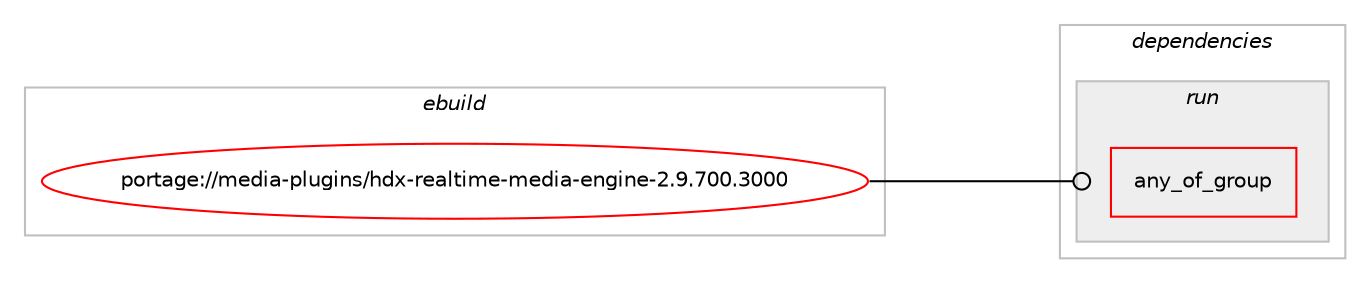 digraph prolog {

# *************
# Graph options
# *************

newrank=true;
concentrate=true;
compound=true;
graph [rankdir=LR,fontname=Helvetica,fontsize=10,ranksep=1.5];#, ranksep=2.5, nodesep=0.2];
edge  [arrowhead=vee];
node  [fontname=Helvetica,fontsize=10];

# **********
# The ebuild
# **********

subgraph cluster_leftcol {
color=gray;
rank=same;
label=<<i>ebuild</i>>;
id [label="portage://media-plugins/hdx-realtime-media-engine-2.9.700.3000", color=red, width=4, href="../media-plugins/hdx-realtime-media-engine-2.9.700.3000.svg"];
}

# ****************
# The dependencies
# ****************

subgraph cluster_midcol {
color=gray;
label=<<i>dependencies</i>>;
subgraph cluster_compile {
fillcolor="#eeeeee";
style=filled;
label=<<i>compile</i>>;
}
subgraph cluster_compileandrun {
fillcolor="#eeeeee";
style=filled;
label=<<i>compile and run</i>>;
}
subgraph cluster_run {
fillcolor="#eeeeee";
style=filled;
label=<<i>run</i>>;
subgraph any2193 {
dependency160669 [label=<<TABLE BORDER="0" CELLBORDER="1" CELLSPACING="0" CELLPADDING="4"><TR><TD CELLPADDING="10">any_of_group</TD></TR></TABLE>>, shape=none, color=red];# *** BEGIN UNKNOWN DEPENDENCY TYPE (TODO) ***
# dependency160669 -> package_dependency(portage://media-plugins/hdx-realtime-media-engine-2.9.700.3000,run,no,media-video,pipewire,none,[,,],[],[])
# *** END UNKNOWN DEPENDENCY TYPE (TODO) ***

# *** BEGIN UNKNOWN DEPENDENCY TYPE (TODO) ***
# dependency160669 -> package_dependency(portage://media-plugins/hdx-realtime-media-engine-2.9.700.3000,run,no,media-libs,libpulse,none,[,,],[],[])
# *** END UNKNOWN DEPENDENCY TYPE (TODO) ***

# *** BEGIN UNKNOWN DEPENDENCY TYPE (TODO) ***
# dependency160669 -> package_dependency(portage://media-plugins/hdx-realtime-media-engine-2.9.700.3000,run,no,media-sound,apulse,none,[,,],[],[])
# *** END UNKNOWN DEPENDENCY TYPE (TODO) ***

}
id:e -> dependency160669:w [weight=20,style="solid",arrowhead="odot"];
# *** BEGIN UNKNOWN DEPENDENCY TYPE (TODO) ***
# id -> package_dependency(portage://media-plugins/hdx-realtime-media-engine-2.9.700.3000,run,no,sys-libs,llvm-libunwind,none,[,,],[],[])
# *** END UNKNOWN DEPENDENCY TYPE (TODO) ***

# *** BEGIN UNKNOWN DEPENDENCY TYPE (TODO) ***
# id -> package_dependency(portage://media-plugins/hdx-realtime-media-engine-2.9.700.3000,run,no,x11-libs,libX11,none,[,,],[],[])
# *** END UNKNOWN DEPENDENCY TYPE (TODO) ***

# *** BEGIN UNKNOWN DEPENDENCY TYPE (TODO) ***
# id -> package_dependency(portage://media-plugins/hdx-realtime-media-engine-2.9.700.3000,run,no,x11-libs,libXv,none,[,,],[],[])
# *** END UNKNOWN DEPENDENCY TYPE (TODO) ***

}
}

# **************
# The candidates
# **************

subgraph cluster_choices {
rank=same;
color=gray;
label=<<i>candidates</i>>;

}

}
